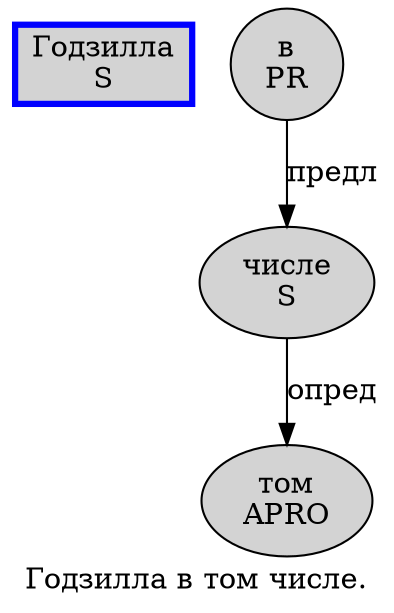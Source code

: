 digraph SENTENCE_5031 {
	graph [label="Годзилла в том числе."]
	node [style=filled]
		0 [label="Годзилла
S" color=blue fillcolor=lightgray penwidth=3 shape=box]
		1 [label="в
PR" color="" fillcolor=lightgray penwidth=1 shape=ellipse]
		2 [label="том
APRO" color="" fillcolor=lightgray penwidth=1 shape=ellipse]
		3 [label="числе
S" color="" fillcolor=lightgray penwidth=1 shape=ellipse]
			3 -> 2 [label="опред"]
			1 -> 3 [label="предл"]
}